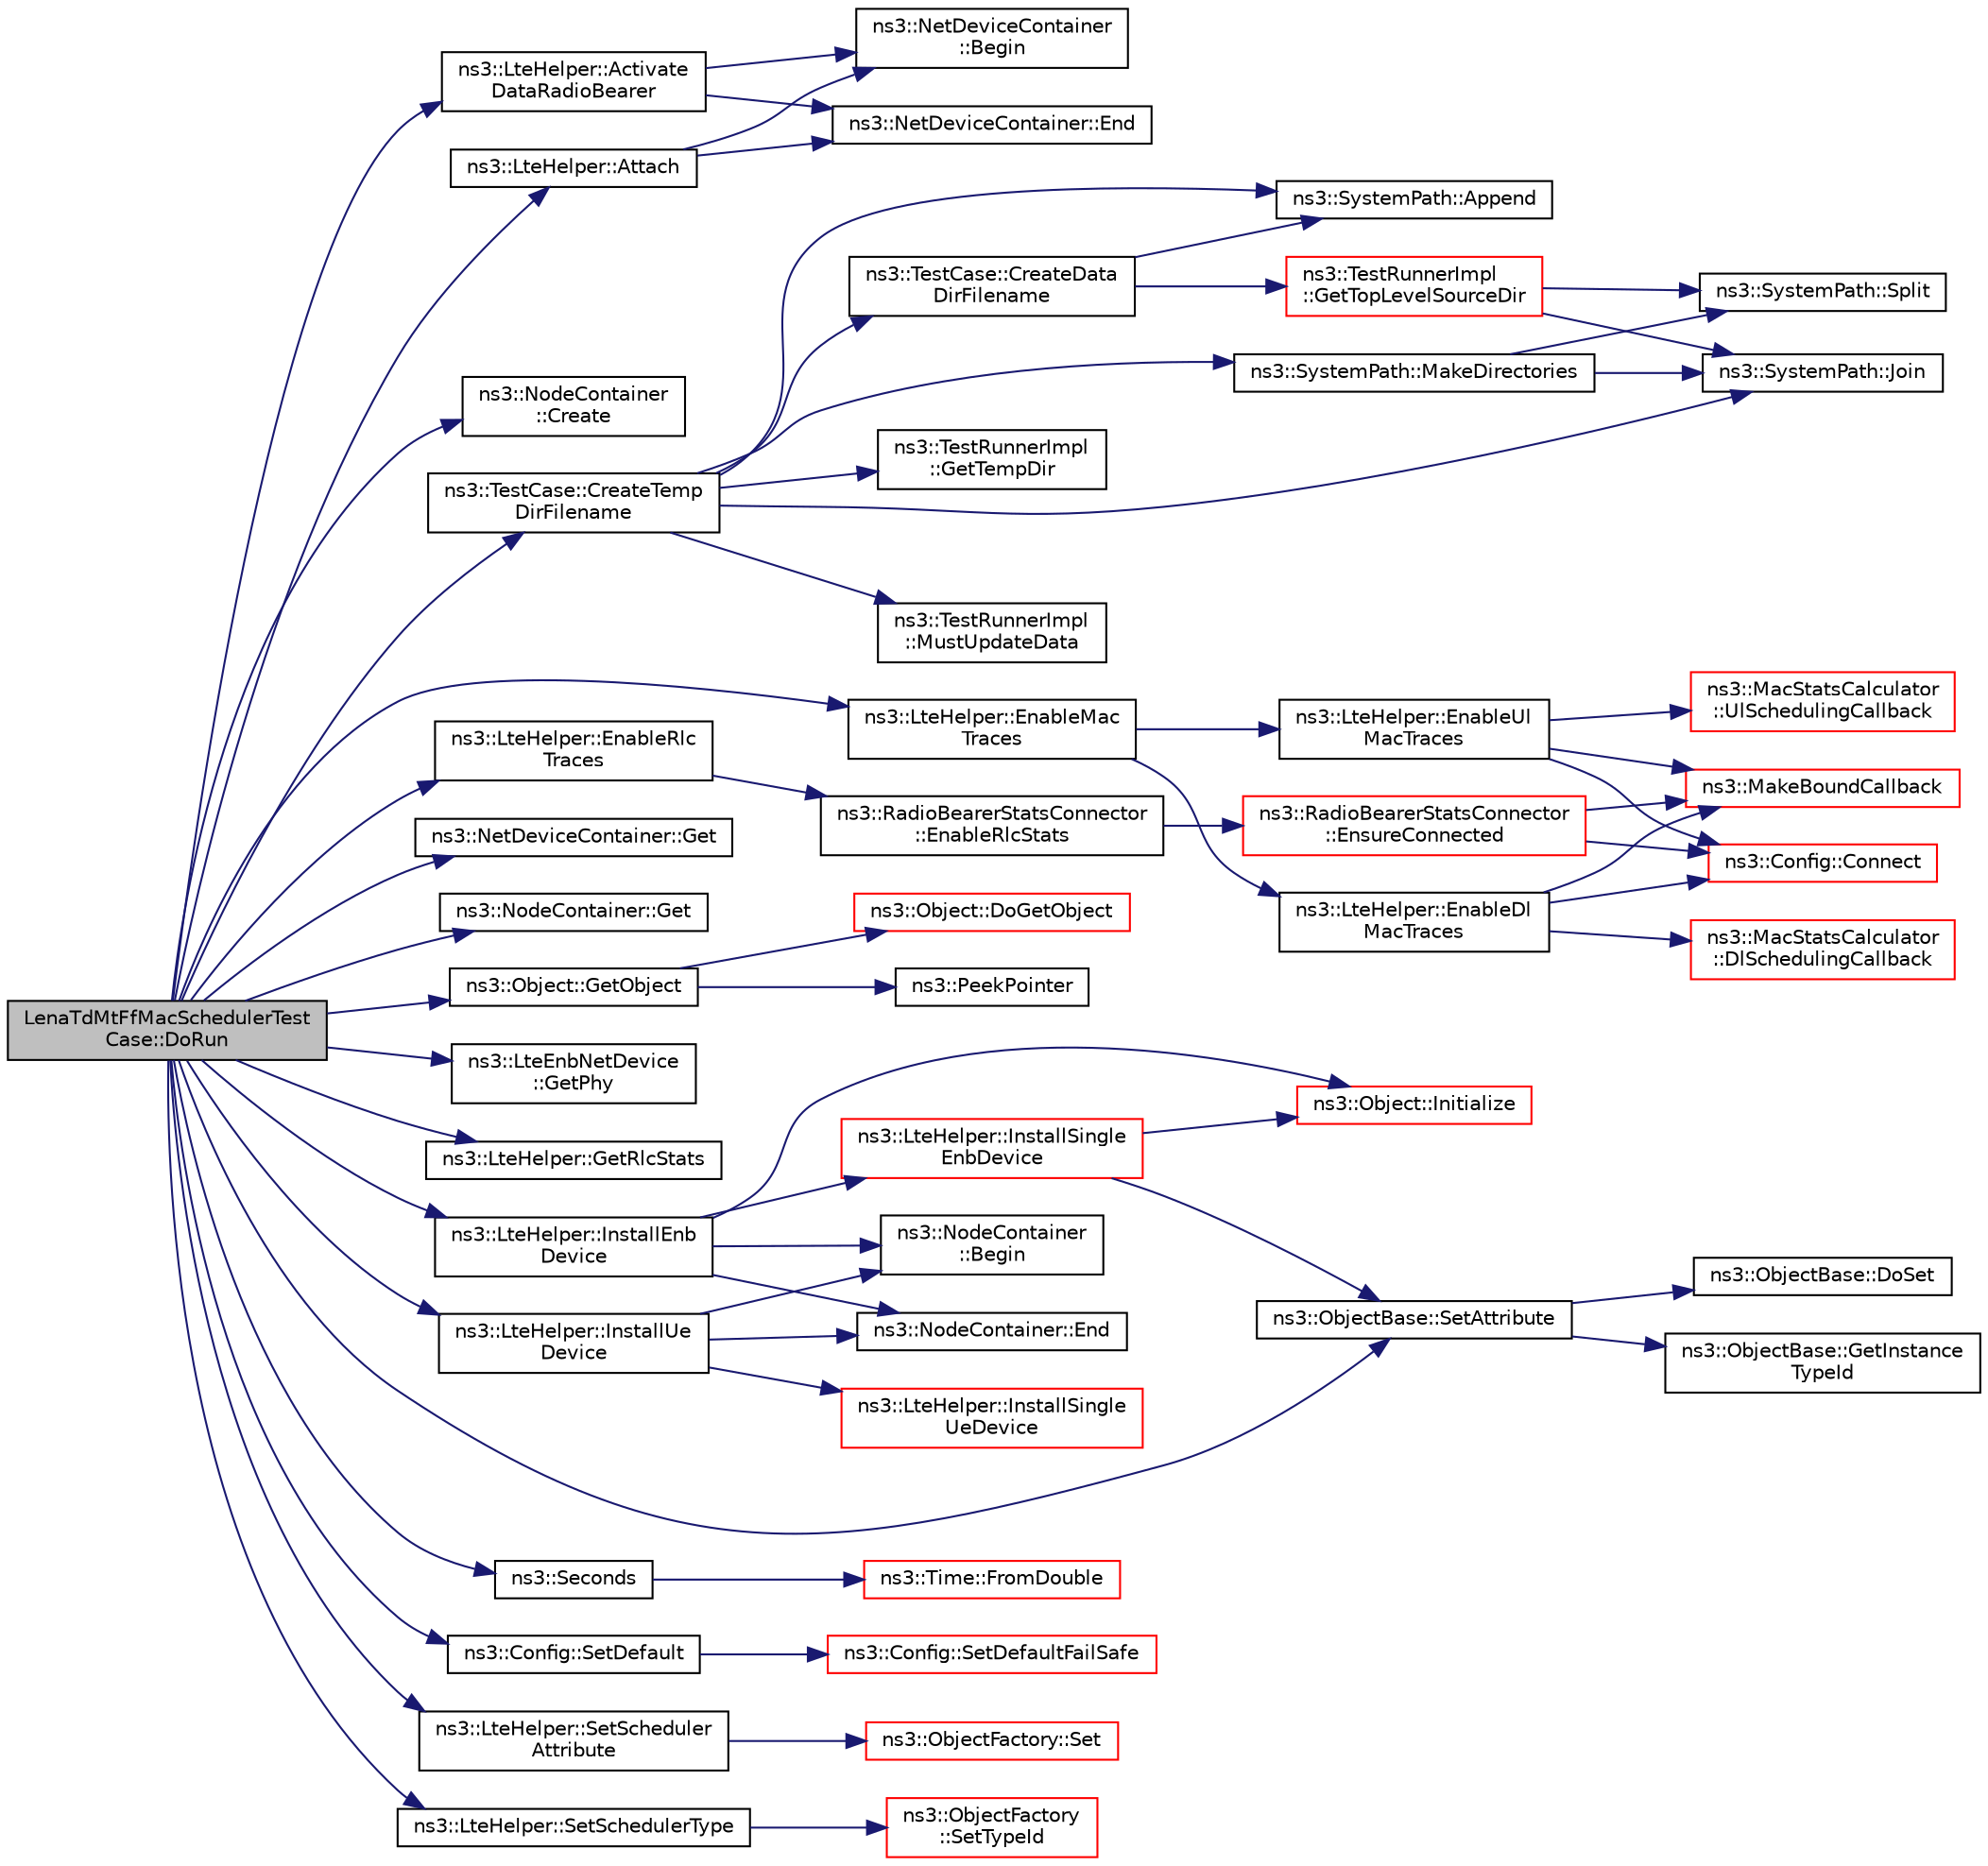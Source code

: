 digraph "LenaTdMtFfMacSchedulerTestCase::DoRun"
{
 // LATEX_PDF_SIZE
  edge [fontname="Helvetica",fontsize="10",labelfontname="Helvetica",labelfontsize="10"];
  node [fontname="Helvetica",fontsize="10",shape=record];
  rankdir="LR";
  Node1 [label="LenaTdMtFfMacSchedulerTest\lCase::DoRun",height=0.2,width=0.4,color="black", fillcolor="grey75", style="filled", fontcolor="black",tooltip="Implementation to actually run this TestCase."];
  Node1 -> Node2 [color="midnightblue",fontsize="10",style="solid",fontname="Helvetica"];
  Node2 [label="ns3::LteHelper::Activate\lDataRadioBearer",height=0.2,width=0.4,color="black", fillcolor="white", style="filled",URL="$classns3_1_1_lte_helper.html#ac896e16cf162e4beeaa292d39ab1b700",tooltip="Activate a Data Radio Bearer on a given UE devices (for LTE-only simulation)."];
  Node2 -> Node3 [color="midnightblue",fontsize="10",style="solid",fontname="Helvetica"];
  Node3 [label="ns3::NetDeviceContainer\l::Begin",height=0.2,width=0.4,color="black", fillcolor="white", style="filled",URL="$classns3_1_1_net_device_container.html#a4ddc336af319061f5b61c515f0453242",tooltip="Get an iterator which refers to the first NetDevice in the container."];
  Node2 -> Node4 [color="midnightblue",fontsize="10",style="solid",fontname="Helvetica"];
  Node4 [label="ns3::NetDeviceContainer::End",height=0.2,width=0.4,color="black", fillcolor="white", style="filled",URL="$classns3_1_1_net_device_container.html#a436d9df206570861f96c3f278eaccb92",tooltip="Get an iterator which indicates past-the-last NetDevice in the container."];
  Node1 -> Node5 [color="midnightblue",fontsize="10",style="solid",fontname="Helvetica"];
  Node5 [label="ns3::LteHelper::Attach",height=0.2,width=0.4,color="black", fillcolor="white", style="filled",URL="$classns3_1_1_lte_helper.html#a9466743f826aa2652a87907b7f0a1c87",tooltip="Enables automatic attachment of a set of UE devices to a suitable cell using Idle mode initial cell s..."];
  Node5 -> Node3 [color="midnightblue",fontsize="10",style="solid",fontname="Helvetica"];
  Node5 -> Node4 [color="midnightblue",fontsize="10",style="solid",fontname="Helvetica"];
  Node1 -> Node6 [color="midnightblue",fontsize="10",style="solid",fontname="Helvetica"];
  Node6 [label="ns3::NodeContainer\l::Create",height=0.2,width=0.4,color="black", fillcolor="white", style="filled",URL="$classns3_1_1_node_container.html#a787f059e2813e8b951cc6914d11dfe69",tooltip="Create n nodes and append pointers to them to the end of this NodeContainer."];
  Node1 -> Node7 [color="midnightblue",fontsize="10",style="solid",fontname="Helvetica"];
  Node7 [label="ns3::TestCase::CreateTemp\lDirFilename",height=0.2,width=0.4,color="black", fillcolor="white", style="filled",URL="$classns3_1_1_test_case.html#a8a04695a6fb9ba0f89e28e9523963f88",tooltip="Construct the full path to a file in a temporary directory."];
  Node7 -> Node8 [color="midnightblue",fontsize="10",style="solid",fontname="Helvetica"];
  Node8 [label="ns3::SystemPath::Append",height=0.2,width=0.4,color="black", fillcolor="white", style="filled",URL="$group__systempath.html#gaaa5a530cee42c8eda7e4f4523ef7e1cd",tooltip="Join two file system path elements."];
  Node7 -> Node9 [color="midnightblue",fontsize="10",style="solid",fontname="Helvetica"];
  Node9 [label="ns3::TestCase::CreateData\lDirFilename",height=0.2,width=0.4,color="black", fillcolor="white", style="filled",URL="$classns3_1_1_test_case.html#a3e4d216ff392a43418f26bb3e5b0f16d",tooltip="Construct the full path to a file in the data directory."];
  Node9 -> Node8 [color="midnightblue",fontsize="10",style="solid",fontname="Helvetica"];
  Node9 -> Node10 [color="midnightblue",fontsize="10",style="solid",fontname="Helvetica"];
  Node10 [label="ns3::TestRunnerImpl\l::GetTopLevelSourceDir",height=0.2,width=0.4,color="red", fillcolor="white", style="filled",URL="$classns3_1_1_test_runner_impl.html#affd7b916d0dba744d84a346bab9bbb80",tooltip="Get the path to the root of the source tree."];
  Node10 -> Node13 [color="midnightblue",fontsize="10",style="solid",fontname="Helvetica"];
  Node13 [label="ns3::SystemPath::Join",height=0.2,width=0.4,color="black", fillcolor="white", style="filled",URL="$group__systempath.html#gab3212957e6b4f873ece3c6b8ed746d72",tooltip="Join a list of file system path directories into a single file system path."];
  Node10 -> Node14 [color="midnightblue",fontsize="10",style="solid",fontname="Helvetica"];
  Node14 [label="ns3::SystemPath::Split",height=0.2,width=0.4,color="black", fillcolor="white", style="filled",URL="$group__systempath.html#ga523072e05da63b63113d1bea840edf1a",tooltip="Split a file system path into directories according to the local path separator."];
  Node7 -> Node18 [color="midnightblue",fontsize="10",style="solid",fontname="Helvetica"];
  Node18 [label="ns3::TestRunnerImpl\l::GetTempDir",height=0.2,width=0.4,color="black", fillcolor="white", style="filled",URL="$classns3_1_1_test_runner_impl.html#a413da13d382fe5a9ff0348ab387c950c",tooltip="Get the path to temporary directory."];
  Node7 -> Node13 [color="midnightblue",fontsize="10",style="solid",fontname="Helvetica"];
  Node7 -> Node19 [color="midnightblue",fontsize="10",style="solid",fontname="Helvetica"];
  Node19 [label="ns3::SystemPath::MakeDirectories",height=0.2,width=0.4,color="black", fillcolor="white", style="filled",URL="$group__systempath.html#ga9529f7530ba5d513c8811acc15743d24",tooltip="Create all the directories leading to path."];
  Node19 -> Node13 [color="midnightblue",fontsize="10",style="solid",fontname="Helvetica"];
  Node19 -> Node14 [color="midnightblue",fontsize="10",style="solid",fontname="Helvetica"];
  Node7 -> Node20 [color="midnightblue",fontsize="10",style="solid",fontname="Helvetica"];
  Node20 [label="ns3::TestRunnerImpl\l::MustUpdateData",height=0.2,width=0.4,color="black", fillcolor="white", style="filled",URL="$classns3_1_1_test_runner_impl.html#a20e2c15bf9a8d09147286a0ebfcb6805",tooltip="Check if this run should update the reference data."];
  Node1 -> Node21 [color="midnightblue",fontsize="10",style="solid",fontname="Helvetica"];
  Node21 [label="ns3::LteHelper::EnableMac\lTraces",height=0.2,width=0.4,color="black", fillcolor="white", style="filled",URL="$classns3_1_1_lte_helper.html#affa3a12841520407d3662417fe41863d",tooltip="Enable trace sinks for MAC layer."];
  Node21 -> Node22 [color="midnightblue",fontsize="10",style="solid",fontname="Helvetica"];
  Node22 [label="ns3::LteHelper::EnableDl\lMacTraces",height=0.2,width=0.4,color="black", fillcolor="white", style="filled",URL="$classns3_1_1_lte_helper.html#aca02df5d8852bf9721b1541707dcd84f",tooltip="Enable trace sinks for DL MAC layer."];
  Node22 -> Node23 [color="midnightblue",fontsize="10",style="solid",fontname="Helvetica"];
  Node23 [label="ns3::Config::Connect",height=0.2,width=0.4,color="red", fillcolor="white", style="filled",URL="$group__config.html#ga4014f151241cd0939b6cb64409605736",tooltip=" "];
  Node22 -> Node30 [color="midnightblue",fontsize="10",style="solid",fontname="Helvetica"];
  Node30 [label="ns3::MacStatsCalculator\l::DlSchedulingCallback",height=0.2,width=0.4,color="red", fillcolor="white", style="filled",URL="$classns3_1_1_mac_stats_calculator.html#a5408fc566f68e7d3a7a98c62a74131f8",tooltip="Trace sink for the ns3::LteEnbMac::DlScheduling trace source."];
  Node22 -> Node53 [color="midnightblue",fontsize="10",style="solid",fontname="Helvetica"];
  Node53 [label="ns3::MakeBoundCallback",height=0.2,width=0.4,color="red", fillcolor="white", style="filled",URL="$group__makeboundcallback.html#ga1725d6362e6065faa0709f7c93f8d770",tooltip="Make Callbacks with one bound argument."];
  Node21 -> Node55 [color="midnightblue",fontsize="10",style="solid",fontname="Helvetica"];
  Node55 [label="ns3::LteHelper::EnableUl\lMacTraces",height=0.2,width=0.4,color="black", fillcolor="white", style="filled",URL="$classns3_1_1_lte_helper.html#ad6d528e87c4f4089fc2679f31b2c90ff",tooltip="Enable trace sinks for UL MAC layer."];
  Node55 -> Node23 [color="midnightblue",fontsize="10",style="solid",fontname="Helvetica"];
  Node55 -> Node53 [color="midnightblue",fontsize="10",style="solid",fontname="Helvetica"];
  Node55 -> Node56 [color="midnightblue",fontsize="10",style="solid",fontname="Helvetica"];
  Node56 [label="ns3::MacStatsCalculator\l::UlSchedulingCallback",height=0.2,width=0.4,color="red", fillcolor="white", style="filled",URL="$classns3_1_1_mac_stats_calculator.html#abe69ec4218d1d2fb7d034f6d0fe52e68",tooltip="Trace sink for the ns3::LteEnbMac::UlScheduling trace source."];
  Node1 -> Node57 [color="midnightblue",fontsize="10",style="solid",fontname="Helvetica"];
  Node57 [label="ns3::LteHelper::EnableRlc\lTraces",height=0.2,width=0.4,color="black", fillcolor="white", style="filled",URL="$classns3_1_1_lte_helper.html#abadfdd04d30b261e9b6f0846b4784928",tooltip="Enable trace sinks for RLC layer."];
  Node57 -> Node58 [color="midnightblue",fontsize="10",style="solid",fontname="Helvetica"];
  Node58 [label="ns3::RadioBearerStatsConnector\l::EnableRlcStats",height=0.2,width=0.4,color="black", fillcolor="white", style="filled",URL="$classns3_1_1_radio_bearer_stats_connector.html#a75ac2448eff569ea1b65671365191e2e",tooltip="Enables trace sinks for RLC layer."];
  Node58 -> Node59 [color="midnightblue",fontsize="10",style="solid",fontname="Helvetica"];
  Node59 [label="ns3::RadioBearerStatsConnector\l::EnsureConnected",height=0.2,width=0.4,color="red", fillcolor="white", style="filled",URL="$classns3_1_1_radio_bearer_stats_connector.html#aba249ded64e78b11c7d2d54354118154",tooltip="Connects trace sinks to appropriate trace sources."];
  Node59 -> Node23 [color="midnightblue",fontsize="10",style="solid",fontname="Helvetica"];
  Node59 -> Node53 [color="midnightblue",fontsize="10",style="solid",fontname="Helvetica"];
  Node1 -> Node74 [color="midnightblue",fontsize="10",style="solid",fontname="Helvetica"];
  Node74 [label="ns3::NetDeviceContainer::Get",height=0.2,width=0.4,color="black", fillcolor="white", style="filled",URL="$classns3_1_1_net_device_container.html#ae114b3a9fc193fee40c07e4a4207aef4",tooltip="Get the Ptr<NetDevice> stored in this container at a given index."];
  Node1 -> Node75 [color="midnightblue",fontsize="10",style="solid",fontname="Helvetica"];
  Node75 [label="ns3::NodeContainer::Get",height=0.2,width=0.4,color="black", fillcolor="white", style="filled",URL="$classns3_1_1_node_container.html#aff885e5a6b02ca4a27f5725de647d96e",tooltip="Get the Ptr<Node> stored in this container at a given index."];
  Node1 -> Node35 [color="midnightblue",fontsize="10",style="solid",fontname="Helvetica"];
  Node35 [label="ns3::Object::GetObject",height=0.2,width=0.4,color="black", fillcolor="white", style="filled",URL="$classns3_1_1_object.html#ad21f5401ff705cd29c37f931ea3afc18",tooltip="Get a pointer to the requested aggregated Object."];
  Node35 -> Node36 [color="midnightblue",fontsize="10",style="solid",fontname="Helvetica"];
  Node36 [label="ns3::Object::DoGetObject",height=0.2,width=0.4,color="red", fillcolor="white", style="filled",URL="$classns3_1_1_object.html#a7c009975f7c0994cb47a69f713745e0a",tooltip="Find an Object of TypeId tid in the aggregates of this Object."];
  Node35 -> Node49 [color="midnightblue",fontsize="10",style="solid",fontname="Helvetica"];
  Node49 [label="ns3::PeekPointer",height=0.2,width=0.4,color="black", fillcolor="white", style="filled",URL="$namespacens3.html#af2a7557fe9afdd98d8f6f8f6e412cf5a",tooltip=" "];
  Node1 -> Node76 [color="midnightblue",fontsize="10",style="solid",fontname="Helvetica"];
  Node76 [label="ns3::LteEnbNetDevice\l::GetPhy",height=0.2,width=0.4,color="black", fillcolor="white", style="filled",URL="$classns3_1_1_lte_enb_net_device.html#ab9fddbd358262bd1ca49fd1bf5bb88e3",tooltip=" "];
  Node1 -> Node77 [color="midnightblue",fontsize="10",style="solid",fontname="Helvetica"];
  Node77 [label="ns3::LteHelper::GetRlcStats",height=0.2,width=0.4,color="black", fillcolor="white", style="filled",URL="$classns3_1_1_lte_helper.html#a6eb438ccf69642e3863adea4991fa2ca",tooltip=" "];
  Node1 -> Node78 [color="midnightblue",fontsize="10",style="solid",fontname="Helvetica"];
  Node78 [label="ns3::LteHelper::InstallEnb\lDevice",height=0.2,width=0.4,color="black", fillcolor="white", style="filled",URL="$classns3_1_1_lte_helper.html#a5e009ad35ef85f46b5a6099263f15a03",tooltip="Create a set of eNodeB devices."];
  Node78 -> Node79 [color="midnightblue",fontsize="10",style="solid",fontname="Helvetica"];
  Node79 [label="ns3::NodeContainer\l::Begin",height=0.2,width=0.4,color="black", fillcolor="white", style="filled",URL="$classns3_1_1_node_container.html#a2bfe1f50688c96e0888b1907e1e2f324",tooltip="Get an iterator which refers to the first Node in the container."];
  Node78 -> Node80 [color="midnightblue",fontsize="10",style="solid",fontname="Helvetica"];
  Node80 [label="ns3::NodeContainer::End",height=0.2,width=0.4,color="black", fillcolor="white", style="filled",URL="$classns3_1_1_node_container.html#a4904853b5d3e86f622a2ef8b4e959e08",tooltip="Get an iterator which indicates past-the-last Node in the container."];
  Node78 -> Node81 [color="midnightblue",fontsize="10",style="solid",fontname="Helvetica"];
  Node81 [label="ns3::Object::Initialize",height=0.2,width=0.4,color="red", fillcolor="white", style="filled",URL="$classns3_1_1_object.html#af4411cb29971772fcd09203474a95078",tooltip="Invoke DoInitialize on all Objects aggregated to this one."];
  Node78 -> Node83 [color="midnightblue",fontsize="10",style="solid",fontname="Helvetica"];
  Node83 [label="ns3::LteHelper::InstallSingle\lEnbDevice",height=0.2,width=0.4,color="red", fillcolor="white", style="filled",URL="$classns3_1_1_lte_helper.html#afac168014c3a4ac5c30bfd7c1d09cb96",tooltip="Create an eNodeB device (LteEnbNetDevice) on the given node."];
  Node83 -> Node81 [color="midnightblue",fontsize="10",style="solid",fontname="Helvetica"];
  Node83 -> Node160 [color="midnightblue",fontsize="10",style="solid",fontname="Helvetica"];
  Node160 [label="ns3::ObjectBase::SetAttribute",height=0.2,width=0.4,color="black", fillcolor="white", style="filled",URL="$classns3_1_1_object_base.html#ac60245d3ea4123bbc9b1d391f1f6592f",tooltip="Set a single attribute, raising fatal errors if unsuccessful."];
  Node160 -> Node87 [color="midnightblue",fontsize="10",style="solid",fontname="Helvetica"];
  Node87 [label="ns3::ObjectBase::DoSet",height=0.2,width=0.4,color="black", fillcolor="white", style="filled",URL="$classns3_1_1_object_base.html#afe5f2f7b2fabc99aa33f9bb434e3b695",tooltip="Attempt to set the value referenced by the accessor spec to a valid value according to the checker,..."];
  Node160 -> Node95 [color="midnightblue",fontsize="10",style="solid",fontname="Helvetica"];
  Node95 [label="ns3::ObjectBase::GetInstance\lTypeId",height=0.2,width=0.4,color="black", fillcolor="white", style="filled",URL="$classns3_1_1_object_base.html#abe5b43a6f5b99a92a4c3122db31f06fb",tooltip="Get the most derived TypeId for this Object."];
  Node1 -> Node165 [color="midnightblue",fontsize="10",style="solid",fontname="Helvetica"];
  Node165 [label="ns3::LteHelper::InstallUe\lDevice",height=0.2,width=0.4,color="black", fillcolor="white", style="filled",URL="$classns3_1_1_lte_helper.html#ac9cd932d7de92811cfa953c2e3b2fc9f",tooltip="Create a set of UE devices."];
  Node165 -> Node79 [color="midnightblue",fontsize="10",style="solid",fontname="Helvetica"];
  Node165 -> Node80 [color="midnightblue",fontsize="10",style="solid",fontname="Helvetica"];
  Node165 -> Node166 [color="midnightblue",fontsize="10",style="solid",fontname="Helvetica"];
  Node166 [label="ns3::LteHelper::InstallSingle\lUeDevice",height=0.2,width=0.4,color="red", fillcolor="white", style="filled",URL="$classns3_1_1_lte_helper.html#afa6e13db5742241f48f8f4b8533b67f6",tooltip="Create a UE device (LteUeNetDevice) on the given node."];
  Node1 -> Node207 [color="midnightblue",fontsize="10",style="solid",fontname="Helvetica"];
  Node207 [label="ns3::Seconds",height=0.2,width=0.4,color="black", fillcolor="white", style="filled",URL="$group__timecivil.html#ga33c34b816f8ff6628e33d5c8e9713b9e",tooltip="Construct a Time in the indicated unit."];
  Node207 -> Node191 [color="midnightblue",fontsize="10",style="solid",fontname="Helvetica"];
  Node191 [label="ns3::Time::FromDouble",height=0.2,width=0.4,color="red", fillcolor="white", style="filled",URL="$classns3_1_1_time.html#a60e845f4a74e62495b86356afe604cb4",tooltip="Create a Time equal to value in unit unit."];
  Node1 -> Node160 [color="midnightblue",fontsize="10",style="solid",fontname="Helvetica"];
  Node1 -> Node208 [color="midnightblue",fontsize="10",style="solid",fontname="Helvetica"];
  Node208 [label="ns3::Config::SetDefault",height=0.2,width=0.4,color="black", fillcolor="white", style="filled",URL="$group__config.html#ga2e7882df849d8ba4aaad31c934c40c06",tooltip=" "];
  Node208 -> Node209 [color="midnightblue",fontsize="10",style="solid",fontname="Helvetica"];
  Node209 [label="ns3::Config::SetDefaultFailSafe",height=0.2,width=0.4,color="red", fillcolor="white", style="filled",URL="$group__config.html#gaf35c9ecdf51c959f397e973f9335de54",tooltip=" "];
  Node1 -> Node214 [color="midnightblue",fontsize="10",style="solid",fontname="Helvetica"];
  Node214 [label="ns3::LteHelper::SetScheduler\lAttribute",height=0.2,width=0.4,color="black", fillcolor="white", style="filled",URL="$classns3_1_1_lte_helper.html#a38f8c7f4592b31c0f3dedb53e7909742",tooltip="Set an attribute for the scheduler to be created."];
  Node214 -> Node215 [color="midnightblue",fontsize="10",style="solid",fontname="Helvetica"];
  Node215 [label="ns3::ObjectFactory::Set",height=0.2,width=0.4,color="red", fillcolor="white", style="filled",URL="$classns3_1_1_object_factory.html#a3c9d5ed564f08ab4427e113bcc48e1d4",tooltip="Set an attribute to be set during construction."];
  Node1 -> Node221 [color="midnightblue",fontsize="10",style="solid",fontname="Helvetica"];
  Node221 [label="ns3::LteHelper::SetSchedulerType",height=0.2,width=0.4,color="black", fillcolor="white", style="filled",URL="$classns3_1_1_lte_helper.html#a8f86e55b8b80a81732c4b2df00fb25d5",tooltip="Set the type of scheduler to be used by eNodeB devices."];
  Node221 -> Node131 [color="midnightblue",fontsize="10",style="solid",fontname="Helvetica"];
  Node131 [label="ns3::ObjectFactory\l::SetTypeId",height=0.2,width=0.4,color="red", fillcolor="white", style="filled",URL="$classns3_1_1_object_factory.html#a77dcd099064038a1eb7a6b8251229ec3",tooltip="Set the TypeId of the Objects to be created by this factory."];
}
